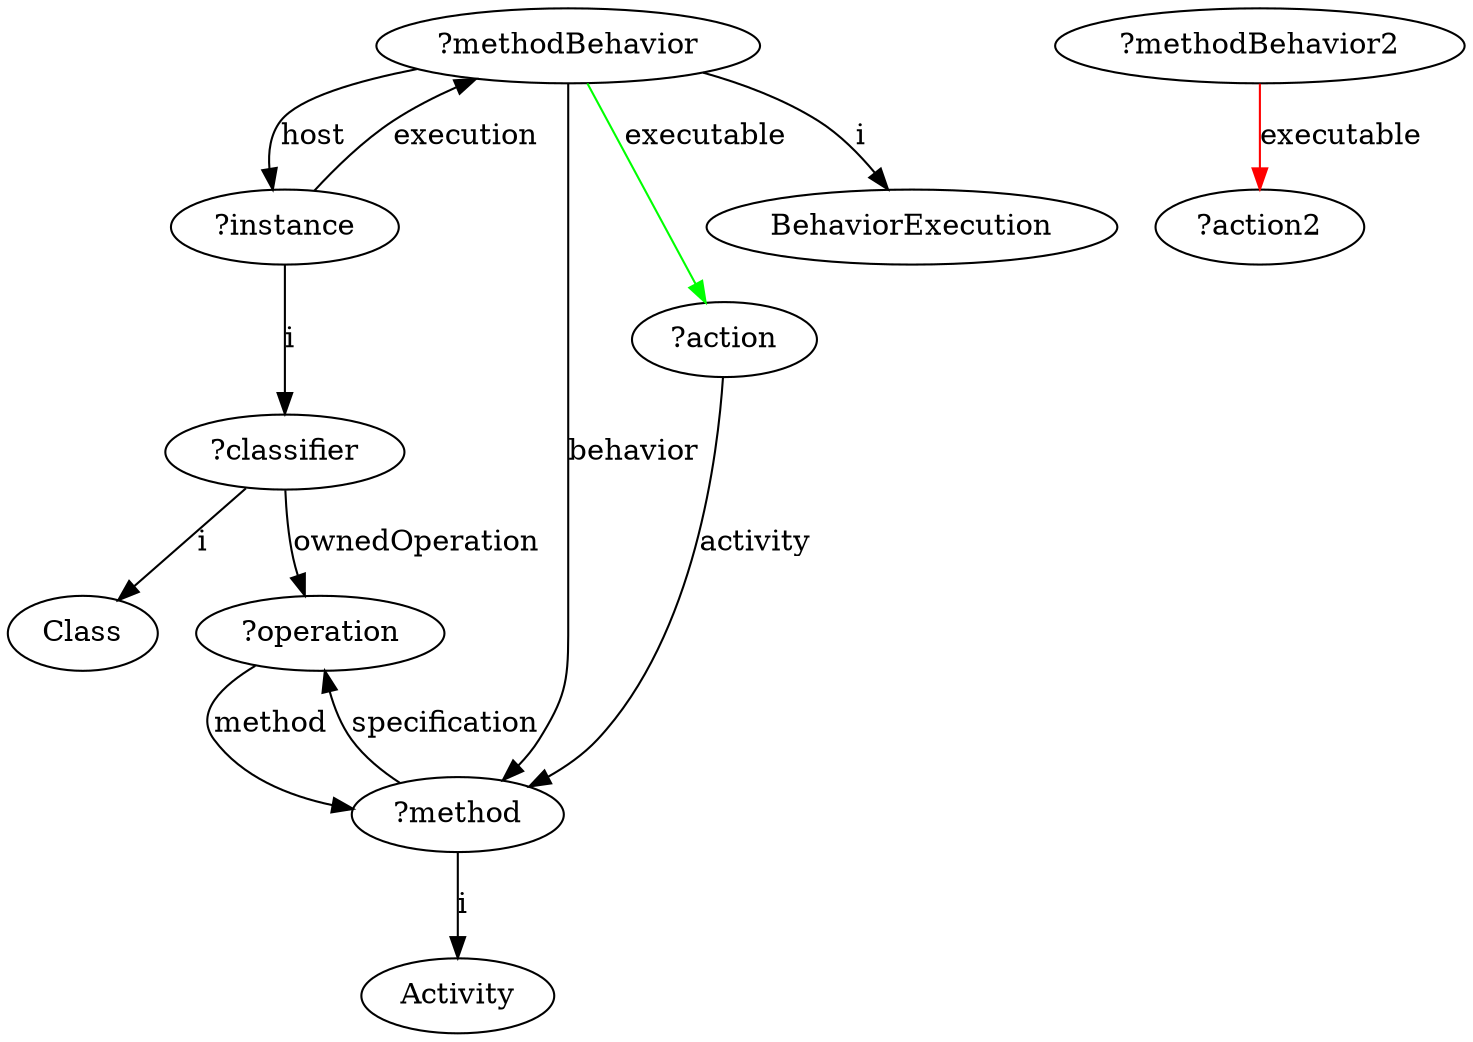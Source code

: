 digraph methodCall_WithActivity_ExecutableEdges {
	"?classifier" -> "Class" [label="i"]
	"?instance" -> "?classifier" [label="i"]
	"?classifier" -> "?operation" [label="ownedOperation"]
	"?method" -> "?operation" [label="specification"]
	"?operation" -> "?method" [label="method"]
	"?method" -> "Activity" [label="i"]
	"?action" -> "?method" [label="activity"]
	"?methodBehavior" -> "?instance" [label="host"]
	"?instance" -> "?methodBehavior" [label="execution"]
	"?methodBehavior" -> "?method" [label="behavior"]
	"?methodBehavior" -> "BehaviorExecution" [label="i"]
	"?methodBehavior" -> "?action" [label="executable", color="green"]
	"?methodBehavior2" -> "?action2" [label="executable", color="red"]
}
